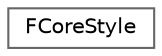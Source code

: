 digraph "Graphical Class Hierarchy"
{
 // INTERACTIVE_SVG=YES
 // LATEX_PDF_SIZE
  bgcolor="transparent";
  edge [fontname=Helvetica,fontsize=10,labelfontname=Helvetica,labelfontsize=10];
  node [fontname=Helvetica,fontsize=10,shape=box,height=0.2,width=0.4];
  rankdir="LR";
  Node0 [id="Node000000",label="FCoreStyle",height=0.2,width=0.4,color="grey40", fillcolor="white", style="filled",URL="$d5/d78/classFCoreStyle.html",tooltip="Core slate style."];
}
